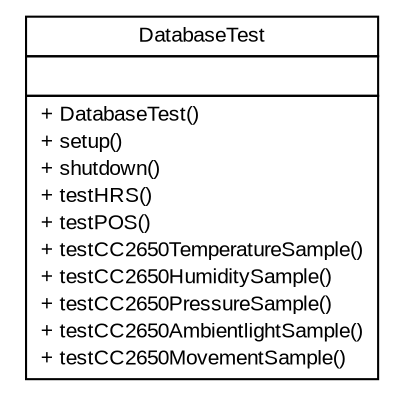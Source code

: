 #!/usr/local/bin/dot
#
# Class diagram 
# Generated by UMLGraph version R5_6 (http://www.umlgraph.org/)
#

digraph G {
	edge [fontname="arial",fontsize=10,labelfontname="arial",labelfontsize=10];
	node [fontname="arial",fontsize=10,shape=plaintext];
	nodesep=0.25;
	ranksep=0.5;
	// de.fhg.fit.biomos.sensorplatform.persistence.DatabaseTest
	c68 [label=<<table title="de.fhg.fit.biomos.sensorplatform.persistence.DatabaseTest" border="0" cellborder="1" cellspacing="0" cellpadding="2" port="p" href="./DatabaseTest.html">
		<tr><td><table border="0" cellspacing="0" cellpadding="1">
<tr><td align="center" balign="center"> DatabaseTest </td></tr>
		</table></td></tr>
		<tr><td><table border="0" cellspacing="0" cellpadding="1">
<tr><td align="left" balign="left">  </td></tr>
		</table></td></tr>
		<tr><td><table border="0" cellspacing="0" cellpadding="1">
<tr><td align="left" balign="left"> + DatabaseTest() </td></tr>
<tr><td align="left" balign="left"> + setup() </td></tr>
<tr><td align="left" balign="left"> + shutdown() </td></tr>
<tr><td align="left" balign="left"> + testHRS() </td></tr>
<tr><td align="left" balign="left"> + testPOS() </td></tr>
<tr><td align="left" balign="left"> + testCC2650TemperatureSample() </td></tr>
<tr><td align="left" balign="left"> + testCC2650HumiditySample() </td></tr>
<tr><td align="left" balign="left"> + testCC2650PressureSample() </td></tr>
<tr><td align="left" balign="left"> + testCC2650AmbientlightSample() </td></tr>
<tr><td align="left" balign="left"> + testCC2650MovementSample() </td></tr>
		</table></td></tr>
		</table>>, URL="./DatabaseTest.html", fontname="arial", fontcolor="black", fontsize=10.0];
}

